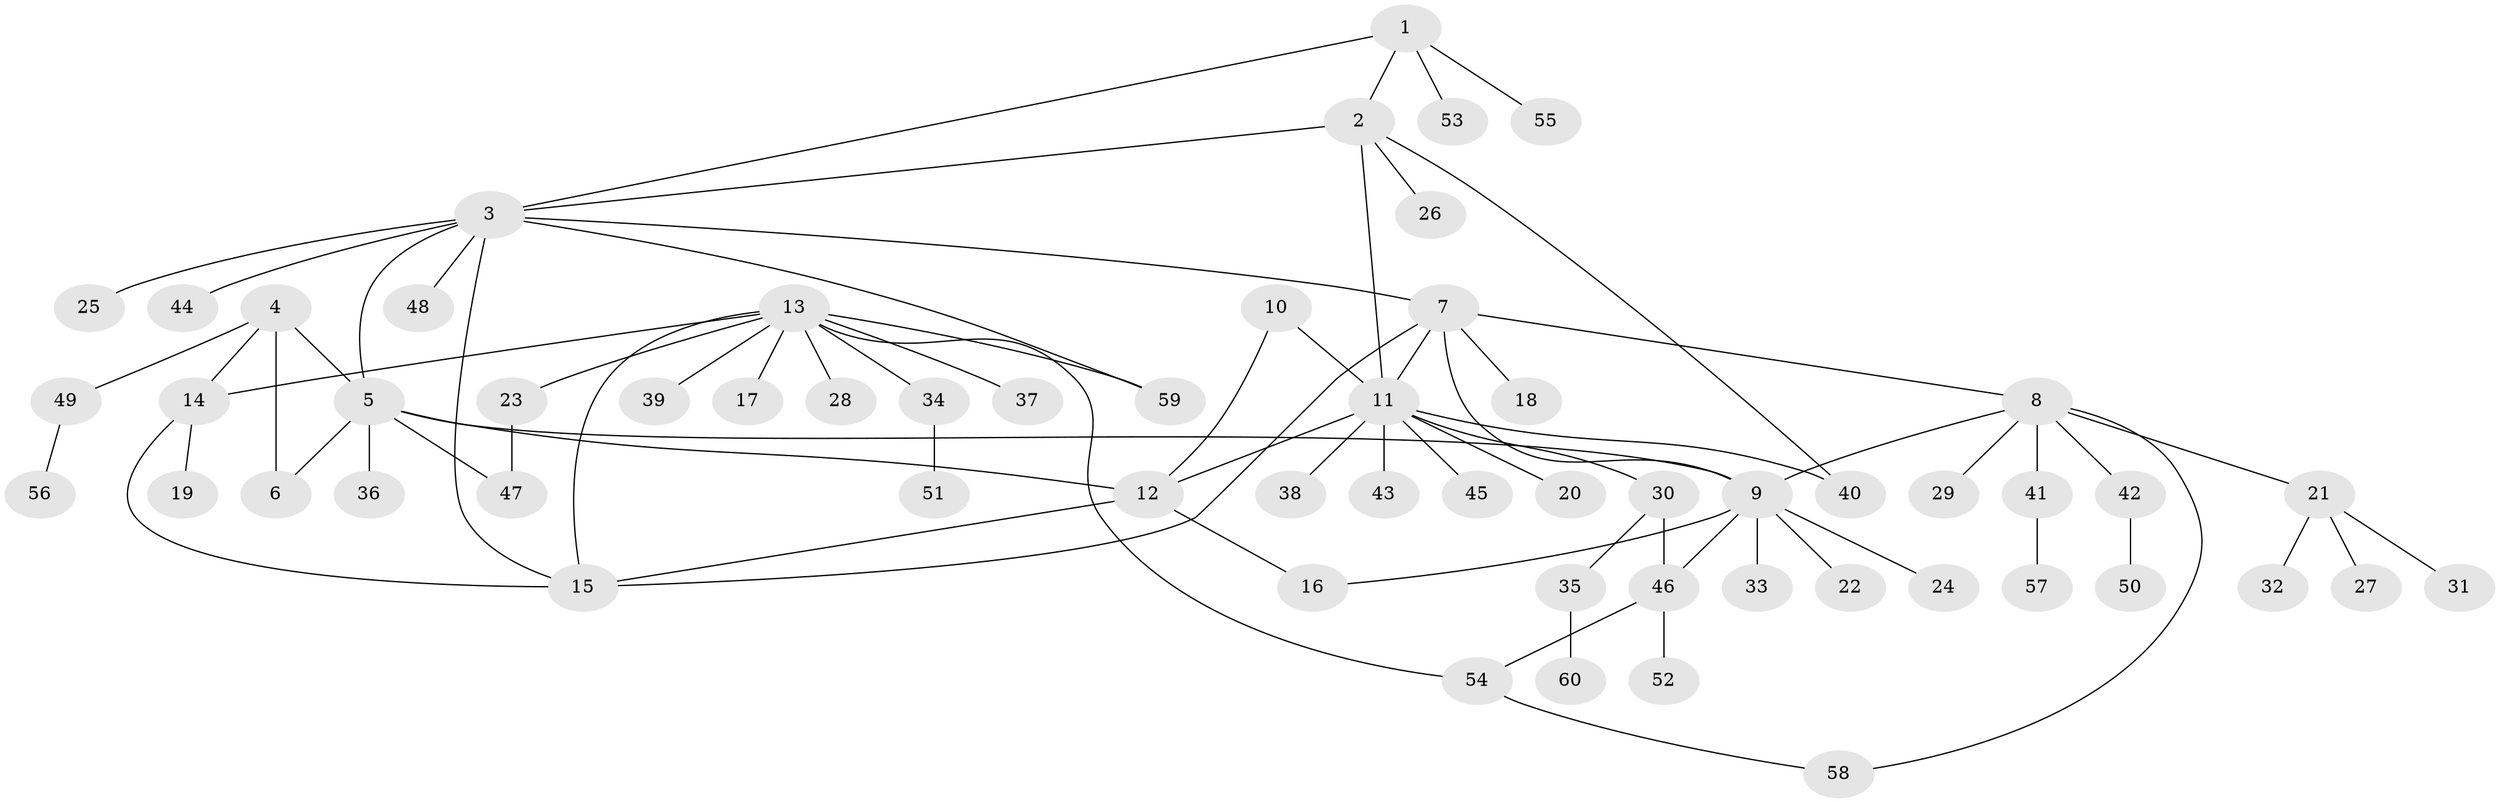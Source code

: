 // coarse degree distribution, {4: 0.09523809523809523, 8: 0.023809523809523808, 3: 0.11904761904761904, 5: 0.047619047619047616, 6: 0.023809523809523808, 7: 0.047619047619047616, 11: 0.023809523809523808, 2: 0.09523809523809523, 1: 0.5238095238095238}
// Generated by graph-tools (version 1.1) at 2025/24/03/03/25 07:24:14]
// undirected, 60 vertices, 77 edges
graph export_dot {
graph [start="1"]
  node [color=gray90,style=filled];
  1;
  2;
  3;
  4;
  5;
  6;
  7;
  8;
  9;
  10;
  11;
  12;
  13;
  14;
  15;
  16;
  17;
  18;
  19;
  20;
  21;
  22;
  23;
  24;
  25;
  26;
  27;
  28;
  29;
  30;
  31;
  32;
  33;
  34;
  35;
  36;
  37;
  38;
  39;
  40;
  41;
  42;
  43;
  44;
  45;
  46;
  47;
  48;
  49;
  50;
  51;
  52;
  53;
  54;
  55;
  56;
  57;
  58;
  59;
  60;
  1 -- 2;
  1 -- 3;
  1 -- 53;
  1 -- 55;
  2 -- 3;
  2 -- 11;
  2 -- 26;
  2 -- 40;
  3 -- 5;
  3 -- 7;
  3 -- 15;
  3 -- 25;
  3 -- 44;
  3 -- 48;
  3 -- 59;
  4 -- 5;
  4 -- 6;
  4 -- 14;
  4 -- 49;
  5 -- 6;
  5 -- 9;
  5 -- 12;
  5 -- 36;
  5 -- 47;
  7 -- 8;
  7 -- 9;
  7 -- 11;
  7 -- 15;
  7 -- 18;
  8 -- 9;
  8 -- 21;
  8 -- 29;
  8 -- 41;
  8 -- 42;
  8 -- 58;
  9 -- 16;
  9 -- 22;
  9 -- 24;
  9 -- 33;
  9 -- 46;
  10 -- 11;
  10 -- 12;
  11 -- 12;
  11 -- 20;
  11 -- 30;
  11 -- 38;
  11 -- 40;
  11 -- 43;
  11 -- 45;
  12 -- 15;
  12 -- 16;
  13 -- 14;
  13 -- 15;
  13 -- 17;
  13 -- 23;
  13 -- 28;
  13 -- 34;
  13 -- 37;
  13 -- 39;
  13 -- 54;
  13 -- 59;
  14 -- 15;
  14 -- 19;
  21 -- 27;
  21 -- 31;
  21 -- 32;
  23 -- 47;
  30 -- 35;
  30 -- 46;
  34 -- 51;
  35 -- 60;
  41 -- 57;
  42 -- 50;
  46 -- 52;
  46 -- 54;
  49 -- 56;
  54 -- 58;
}
